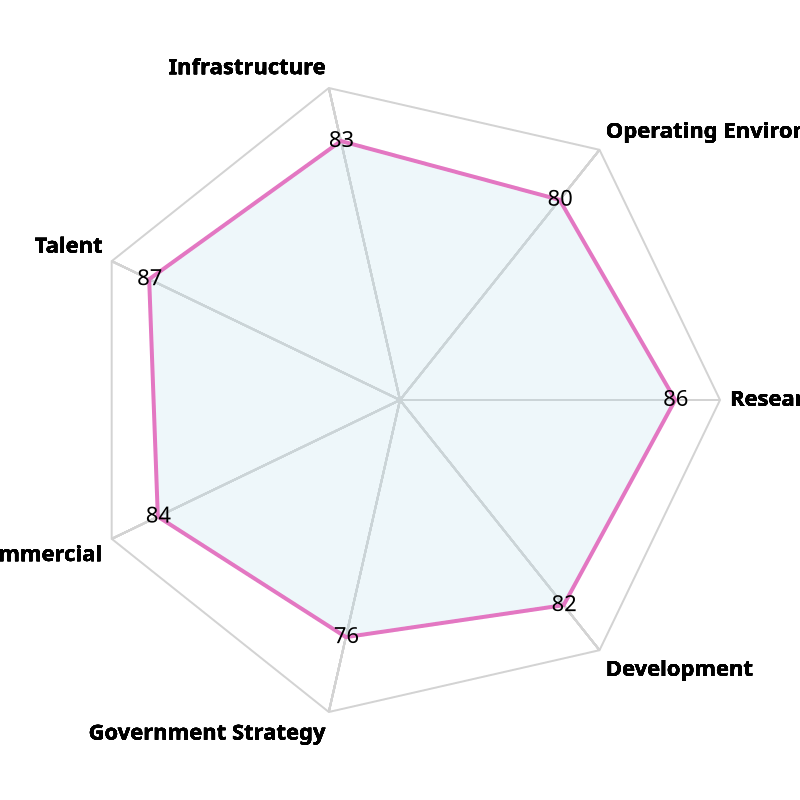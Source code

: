 {
    "$schema": "https://vega.github.io/schema/vega/v5.json",
    "description": "Radar chart displaying various metrics for selected countries.",
    "width": 400,
    "height": 400,
    "padding": 40,
    "autosize": {"type": "none", "contains": "padding"},
  
    "signals": [
      {"name": "radius", "update": "width / 2"},
      {
        "name": "selectedCountry",
        "value": "Australia",
        "bind": {
          "input": "select",
          "options": [
            "USA",
            "Germany",
            "Canada",
            "UK",
            "Japan",
            "China",
            "Australia"
          ]
        }
      }
    ],
  
    "data": [
      {
        "name": "table",
        "values": [
          {"key": "Talent", "value": 100.0, "country": "USA"},
          {"key": "Infrastructure", "value": 94.02, "country": "USA"},
          {"key": "Operating Environment", "value": 64.56, "country": "USA"},
          {"key": "Research", "value": 100.0, "country": "USA"},
          {"key": "Development", "value": 100.0, "country": "USA"},
          {"key": "Government Strategy", "value": 77.39, "country": "USA"},
          {"key": "Commercial", "value": 100.0, "country": "USA"},
          
          {"key": "Talent", "value": 90.0, "country": "Germany"},
          {"key": "Infrastructure", "value": 85.0, "country": "Germany"},
          {"key": "Operating Environment", "value": 80.0, "country": "Germany"},
          {"key": "Research", "value": 90.0, "country": "Germany"},
          {"key": "Development", "value": 80.0, "country": "Germany"},
          {"key": "Government Strategy", "value": 75.0, "country": "Germany"},
          {"key": "Commercial", "value": 85.0, "country": "Germany"},
          
          {"key": "Talent", "value": 85.0, "country": "Canada"},
          {"key": "Infrastructure", "value": 80.0, "country": "Canada"},
          {"key": "Operating Environment", "value": 78.0, "country": "Canada"},
          {"key": "Research", "value": 88.0, "country": "Canada"},
          {"key": "Development", "value": 85.0, "country": "Canada"},
          {"key": "Government Strategy", "value": 73.0, "country": "Canada"},
          {"key": "Commercial", "value": 90.0, "country": "Canada"},
      
          {"key": "Talent", "value": 88.0, "country": "UK"},
          {"key": "Infrastructure", "value": 82.0, "country": "UK"},
          {"key": "Operating Environment", "value": 75.0, "country": "UK"},
          {"key": "Research", "value": 85.0, "country": "UK"},
          {"key": "Development", "value": 80.0, "country": "UK"},
          {"key": "Government Strategy", "value": 70.0, "country": "UK"},
          {"key": "Commercial", "value": 87.0, "country": "UK"},
      
          {"key": "Talent", "value": 92.0, "country": "Japan"},
          {"key": "Infrastructure", "value": 90.0, "country": "Japan"},
          {"key": "Operating Environment", "value": 82.0, "country": "Japan"},
          {"key": "Research", "value": 90.0, "country": "Japan"},
          {"key": "Development", "value": 88.0, "country": "Japan"},
          {"key": "Government Strategy", "value": 80.0, "country": "Japan"},
          {"key": "Commercial", "value": 91.0, "country": "Japan"},
          
          {"key": "Talent", "value": 89.0, "country": "China"},
          {"key": "Infrastructure", "value": 88.0, "country": "China"},
          {"key": "Operating Environment", "value": 77.0, "country": "China"},
          {"key": "Research", "value": 85.0, "country": "China"},
          {"key": "Development", "value": 82.0, "country": "China"},
          {"key": "Government Strategy", "value": 78.0, "country": "China"},
          {"key": "Commercial", "value": 88.0, "country": "China"},
      
          {"key": "Talent", "value": 87.0, "country": "Australia"},
          {"key": "Infrastructure", "value": 83.0, "country": "Australia"},
          {"key": "Operating Environment", "value": 80.0, "country": "Australia"},
          {"key": "Research", "value": 86.0, "country": "Australia"},
          {"key": "Development", "value": 82.0, "country": "Australia"},
          {"key": "Government Strategy", "value": 76.0, "country": "Australia"},
          {"key": "Commercial", "value": 84.0, "country": "Australia"}
        ]
      },
      {
        "name": "filteredTable",
        "source": "table",
        "transform": [
          {
            "type": "filter",
            "expr": "datum.country === selectedCountry"
          }
        ]
      }
    ],
  
    "scales": [
      {
        "name": "angular",
        "type": "point",
        "range": {"signal": "[-PI, PI]"},
        "padding": 0.5,
        "domain": {"data": "table", "field": "key"}
      },
      {
        "name": "radial",
        "type": "linear",
        "range": {"signal": "[0, radius]"},
        "zero": true,
        "nice": false,
        "domain": {"data": "table", "field": "value"},
        "domainMin": 0
      },
      {
        "name": "color",
        "type": "ordinal",
        "domain": ["USA", "Germany", "Canada", "UK", "Japan", "China", "Australia"],
        "range": ["#1f77b4", "#ff7f0e", "#2ca02c", "#d62728", "#9467bd", "#8c564b", "#e377c2"]
      }
    ],
  
    "encode": {
      "enter": {
        "x": {"signal": "radius"},
        "y": {"signal": "radius"}
      }
    },
  
    "marks": [
      {
        "type": "group",
        "name": "categories",
        "zindex": 1,
        "from": {
          "facet": {"data": "filteredTable", "name": "facet", "groupby": ["country"]}
        },
        "encode": {
          "enter": {
            "opacity": {"value": 1}  
          }
        },
        "marks": [
          {
            "type": "line",
            "name": "category-line",
            "from": {"data": "facet"},
            "encode": {
              "enter": {
                "interpolate": {"value": "linear-closed"},
                "x": {"signal": "scale('radial', datum.value) * cos(scale('angular', datum.key))"},
                "y": {"signal": "scale('radial', datum.value) * sin(scale('angular', datum.key))"},
                "stroke": {"scale": "color", "field": "country"},
                "strokeWidth": {"value": 2},
                "fill": {"value": "lightblue"},
                "fillOpacity": {"value": 0.2}
              }
            }
          },
          {
            "type": "text",
            "name": "value-text",
            "from": {"data": "category-line"},
            "encode": {
              "enter": {
                "x": {"signal": "datum.x"},
                "y": {"signal": "datum.y"},
                "text": {"signal": "datum.datum.value"},
                "align": {"value": "center"},
                "baseline": {"value": "middle"},
                "fill": {"value": "black"}
              }
            }
          }
        ]
      },
      {
        "type": "rule",
        "name": "radial-grid",
        "from": {"data": "table"},
        "zindex": 0,
        "encode": {
          "enter": {
            "x": {"value": 0},
            "y": {"value": 0},
            "x2": {"signal": "radius * cos(scale('angular', datum.key))"},
            "y2": {"signal": "radius * sin(scale('angular', datum.key))"},
            "stroke": {"value": "lightgray"},
            "strokeWidth": {"value": 1}
          }
        }
      },
      {
        "type": "text",
        "name": "key-label",
        "from": {"data": "table"},
        "zindex": 1,
        "encode": {
          "enter": {
            "x": {"signal": "(radius + 5) * cos(scale('angular', datum.key))"},
            "y": {"signal": "(radius + 5) * sin(scale('angular', datum.key))"},
            "text": {"field": "key"},
            "align": [
              {
                "test": "abs(scale('angular', datum.key)) > PI / 2",
                "value": "right"
              },
              {
                "value": "left"
              }
            ],
            "baseline": [
              {
                "test": "scale('angular', datum.key) > 0", "value": "top"
              },
              {
                "test": "scale('angular', datum.key) == 0", "value": "middle"
              },
              {
                "value": "bottom"
              }
            ],
            "fill": {"value": "black"},
            "fontWeight": {"value": "bold"}
          }
        }
      },
      {
        "type": "line",
        "name": "outer-line",
        "from": {"data": "radial-grid"},
        "encode": {
          "enter": {
            "interpolate": {"value": "linear-closed"},
            "x": {"field": "x2"},
            "y": {"field": "y2"},
            "stroke": {"value": "lightgray"},
            "strokeWidth": {"value": 1}
          }
        }
      }
    ]
  }
  